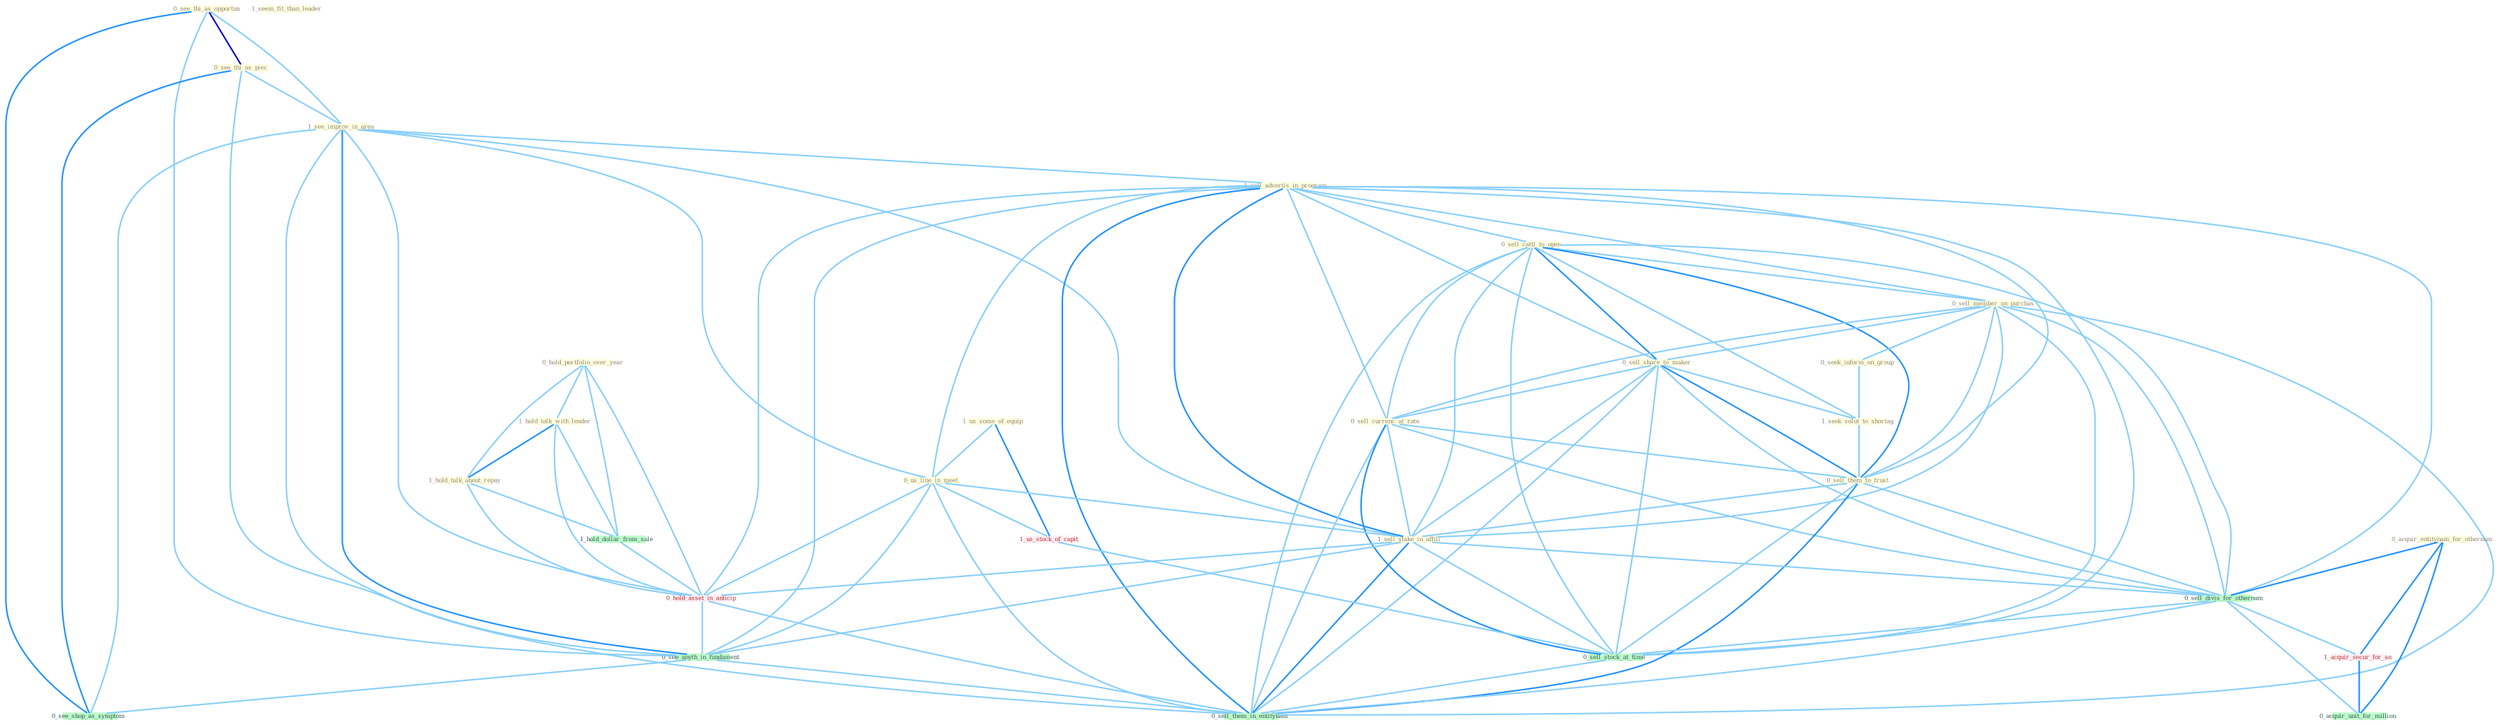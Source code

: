 Graph G{ 
    node
    [shape=polygon,style=filled,width=.5,height=.06,color="#BDFCC9",fixedsize=true,fontsize=4,
    fontcolor="#2f4f4f"];
    {node
    [color="#ffffe0", fontcolor="#8b7d6b"] "0_see_thi_as_opportun " "0_see_thi_as_piec " "0_hold_portfolio_over_year " "1_see_improv_in_area " "1_hold_talk_with_lender " "1_sell_advertis_in_program " "0_sell_cattl_to_oper " "0_sell_member_on_purchas " "0_sell_share_to_maker " "1_seem_fit_than_leader " "0_seek_inform_on_group " "1_hold_talk_about_repay " "0_sell_currenc_at_rate " "0_acquir_entitynam_for_othernum " "1_seek_solut_to_shortag " "1_us_some_of_equip " "0_sell_them_to_trust " "0_us_line_in_meet " "1_sell_stake_in_affili "}
{node [color="#fff0f5", fontcolor="#b22222"] "1_acquir_secur_for_an " "1_us_stock_of_capit " "0_hold_asset_in_anticip "}
edge [color="#B0E2FF"];

	"0_see_thi_as_opportun " -- "0_see_thi_as_piec " [w="3", color="#0000cd" , len=0.6];
	"0_see_thi_as_opportun " -- "1_see_improv_in_area " [w="1", color="#87cefa" ];
	"0_see_thi_as_opportun " -- "0_see_anyth_in_fundament " [w="1", color="#87cefa" ];
	"0_see_thi_as_opportun " -- "0_see_shop_as_symptom " [w="2", color="#1e90ff" , len=0.8];
	"0_see_thi_as_piec " -- "1_see_improv_in_area " [w="1", color="#87cefa" ];
	"0_see_thi_as_piec " -- "0_see_anyth_in_fundament " [w="1", color="#87cefa" ];
	"0_see_thi_as_piec " -- "0_see_shop_as_symptom " [w="2", color="#1e90ff" , len=0.8];
	"0_hold_portfolio_over_year " -- "1_hold_talk_with_lender " [w="1", color="#87cefa" ];
	"0_hold_portfolio_over_year " -- "1_hold_talk_about_repay " [w="1", color="#87cefa" ];
	"0_hold_portfolio_over_year " -- "1_hold_dollar_from_sale " [w="1", color="#87cefa" ];
	"0_hold_portfolio_over_year " -- "0_hold_asset_in_anticip " [w="1", color="#87cefa" ];
	"1_see_improv_in_area " -- "1_sell_advertis_in_program " [w="1", color="#87cefa" ];
	"1_see_improv_in_area " -- "0_us_line_in_meet " [w="1", color="#87cefa" ];
	"1_see_improv_in_area " -- "1_sell_stake_in_affili " [w="1", color="#87cefa" ];
	"1_see_improv_in_area " -- "0_hold_asset_in_anticip " [w="1", color="#87cefa" ];
	"1_see_improv_in_area " -- "0_see_anyth_in_fundament " [w="2", color="#1e90ff" , len=0.8];
	"1_see_improv_in_area " -- "0_see_shop_as_symptom " [w="1", color="#87cefa" ];
	"1_see_improv_in_area " -- "0_sell_them_in_entitynam " [w="1", color="#87cefa" ];
	"1_hold_talk_with_lender " -- "1_hold_talk_about_repay " [w="2", color="#1e90ff" , len=0.8];
	"1_hold_talk_with_lender " -- "1_hold_dollar_from_sale " [w="1", color="#87cefa" ];
	"1_hold_talk_with_lender " -- "0_hold_asset_in_anticip " [w="1", color="#87cefa" ];
	"1_sell_advertis_in_program " -- "0_sell_cattl_to_oper " [w="1", color="#87cefa" ];
	"1_sell_advertis_in_program " -- "0_sell_member_on_purchas " [w="1", color="#87cefa" ];
	"1_sell_advertis_in_program " -- "0_sell_share_to_maker " [w="1", color="#87cefa" ];
	"1_sell_advertis_in_program " -- "0_sell_currenc_at_rate " [w="1", color="#87cefa" ];
	"1_sell_advertis_in_program " -- "0_sell_them_to_trust " [w="1", color="#87cefa" ];
	"1_sell_advertis_in_program " -- "0_us_line_in_meet " [w="1", color="#87cefa" ];
	"1_sell_advertis_in_program " -- "1_sell_stake_in_affili " [w="2", color="#1e90ff" , len=0.8];
	"1_sell_advertis_in_program " -- "0_sell_divis_for_othernum " [w="1", color="#87cefa" ];
	"1_sell_advertis_in_program " -- "0_hold_asset_in_anticip " [w="1", color="#87cefa" ];
	"1_sell_advertis_in_program " -- "0_sell_stock_at_time " [w="1", color="#87cefa" ];
	"1_sell_advertis_in_program " -- "0_see_anyth_in_fundament " [w="1", color="#87cefa" ];
	"1_sell_advertis_in_program " -- "0_sell_them_in_entitynam " [w="2", color="#1e90ff" , len=0.8];
	"0_sell_cattl_to_oper " -- "0_sell_member_on_purchas " [w="1", color="#87cefa" ];
	"0_sell_cattl_to_oper " -- "0_sell_share_to_maker " [w="2", color="#1e90ff" , len=0.8];
	"0_sell_cattl_to_oper " -- "0_sell_currenc_at_rate " [w="1", color="#87cefa" ];
	"0_sell_cattl_to_oper " -- "1_seek_solut_to_shortag " [w="1", color="#87cefa" ];
	"0_sell_cattl_to_oper " -- "0_sell_them_to_trust " [w="2", color="#1e90ff" , len=0.8];
	"0_sell_cattl_to_oper " -- "1_sell_stake_in_affili " [w="1", color="#87cefa" ];
	"0_sell_cattl_to_oper " -- "0_sell_divis_for_othernum " [w="1", color="#87cefa" ];
	"0_sell_cattl_to_oper " -- "0_sell_stock_at_time " [w="1", color="#87cefa" ];
	"0_sell_cattl_to_oper " -- "0_sell_them_in_entitynam " [w="1", color="#87cefa" ];
	"0_sell_member_on_purchas " -- "0_sell_share_to_maker " [w="1", color="#87cefa" ];
	"0_sell_member_on_purchas " -- "0_seek_inform_on_group " [w="1", color="#87cefa" ];
	"0_sell_member_on_purchas " -- "0_sell_currenc_at_rate " [w="1", color="#87cefa" ];
	"0_sell_member_on_purchas " -- "0_sell_them_to_trust " [w="1", color="#87cefa" ];
	"0_sell_member_on_purchas " -- "1_sell_stake_in_affili " [w="1", color="#87cefa" ];
	"0_sell_member_on_purchas " -- "0_sell_divis_for_othernum " [w="1", color="#87cefa" ];
	"0_sell_member_on_purchas " -- "0_sell_stock_at_time " [w="1", color="#87cefa" ];
	"0_sell_member_on_purchas " -- "0_sell_them_in_entitynam " [w="1", color="#87cefa" ];
	"0_sell_share_to_maker " -- "0_sell_currenc_at_rate " [w="1", color="#87cefa" ];
	"0_sell_share_to_maker " -- "1_seek_solut_to_shortag " [w="1", color="#87cefa" ];
	"0_sell_share_to_maker " -- "0_sell_them_to_trust " [w="2", color="#1e90ff" , len=0.8];
	"0_sell_share_to_maker " -- "1_sell_stake_in_affili " [w="1", color="#87cefa" ];
	"0_sell_share_to_maker " -- "0_sell_divis_for_othernum " [w="1", color="#87cefa" ];
	"0_sell_share_to_maker " -- "0_sell_stock_at_time " [w="1", color="#87cefa" ];
	"0_sell_share_to_maker " -- "0_sell_them_in_entitynam " [w="1", color="#87cefa" ];
	"0_seek_inform_on_group " -- "1_seek_solut_to_shortag " [w="1", color="#87cefa" ];
	"1_hold_talk_about_repay " -- "1_hold_dollar_from_sale " [w="1", color="#87cefa" ];
	"1_hold_talk_about_repay " -- "0_hold_asset_in_anticip " [w="1", color="#87cefa" ];
	"0_sell_currenc_at_rate " -- "0_sell_them_to_trust " [w="1", color="#87cefa" ];
	"0_sell_currenc_at_rate " -- "1_sell_stake_in_affili " [w="1", color="#87cefa" ];
	"0_sell_currenc_at_rate " -- "0_sell_divis_for_othernum " [w="1", color="#87cefa" ];
	"0_sell_currenc_at_rate " -- "0_sell_stock_at_time " [w="2", color="#1e90ff" , len=0.8];
	"0_sell_currenc_at_rate " -- "0_sell_them_in_entitynam " [w="1", color="#87cefa" ];
	"0_acquir_entitynam_for_othernum " -- "0_sell_divis_for_othernum " [w="2", color="#1e90ff" , len=0.8];
	"0_acquir_entitynam_for_othernum " -- "1_acquir_secur_for_an " [w="2", color="#1e90ff" , len=0.8];
	"0_acquir_entitynam_for_othernum " -- "0_acquir_unit_for_million " [w="2", color="#1e90ff" , len=0.8];
	"1_seek_solut_to_shortag " -- "0_sell_them_to_trust " [w="1", color="#87cefa" ];
	"1_us_some_of_equip " -- "0_us_line_in_meet " [w="1", color="#87cefa" ];
	"1_us_some_of_equip " -- "1_us_stock_of_capit " [w="2", color="#1e90ff" , len=0.8];
	"0_sell_them_to_trust " -- "1_sell_stake_in_affili " [w="1", color="#87cefa" ];
	"0_sell_them_to_trust " -- "0_sell_divis_for_othernum " [w="1", color="#87cefa" ];
	"0_sell_them_to_trust " -- "0_sell_stock_at_time " [w="1", color="#87cefa" ];
	"0_sell_them_to_trust " -- "0_sell_them_in_entitynam " [w="2", color="#1e90ff" , len=0.8];
	"0_us_line_in_meet " -- "1_sell_stake_in_affili " [w="1", color="#87cefa" ];
	"0_us_line_in_meet " -- "1_us_stock_of_capit " [w="1", color="#87cefa" ];
	"0_us_line_in_meet " -- "0_hold_asset_in_anticip " [w="1", color="#87cefa" ];
	"0_us_line_in_meet " -- "0_see_anyth_in_fundament " [w="1", color="#87cefa" ];
	"0_us_line_in_meet " -- "0_sell_them_in_entitynam " [w="1", color="#87cefa" ];
	"1_sell_stake_in_affili " -- "0_sell_divis_for_othernum " [w="1", color="#87cefa" ];
	"1_sell_stake_in_affili " -- "0_hold_asset_in_anticip " [w="1", color="#87cefa" ];
	"1_sell_stake_in_affili " -- "0_sell_stock_at_time " [w="1", color="#87cefa" ];
	"1_sell_stake_in_affili " -- "0_see_anyth_in_fundament " [w="1", color="#87cefa" ];
	"1_sell_stake_in_affili " -- "0_sell_them_in_entitynam " [w="2", color="#1e90ff" , len=0.8];
	"0_sell_divis_for_othernum " -- "1_acquir_secur_for_an " [w="1", color="#87cefa" ];
	"0_sell_divis_for_othernum " -- "0_sell_stock_at_time " [w="1", color="#87cefa" ];
	"0_sell_divis_for_othernum " -- "0_acquir_unit_for_million " [w="1", color="#87cefa" ];
	"0_sell_divis_for_othernum " -- "0_sell_them_in_entitynam " [w="1", color="#87cefa" ];
	"1_acquir_secur_for_an " -- "0_acquir_unit_for_million " [w="2", color="#1e90ff" , len=0.8];
	"1_us_stock_of_capit " -- "0_sell_stock_at_time " [w="1", color="#87cefa" ];
	"1_hold_dollar_from_sale " -- "0_hold_asset_in_anticip " [w="1", color="#87cefa" ];
	"0_hold_asset_in_anticip " -- "0_see_anyth_in_fundament " [w="1", color="#87cefa" ];
	"0_hold_asset_in_anticip " -- "0_sell_them_in_entitynam " [w="1", color="#87cefa" ];
	"0_sell_stock_at_time " -- "0_sell_them_in_entitynam " [w="1", color="#87cefa" ];
	"0_see_anyth_in_fundament " -- "0_see_shop_as_symptom " [w="1", color="#87cefa" ];
	"0_see_anyth_in_fundament " -- "0_sell_them_in_entitynam " [w="1", color="#87cefa" ];
}